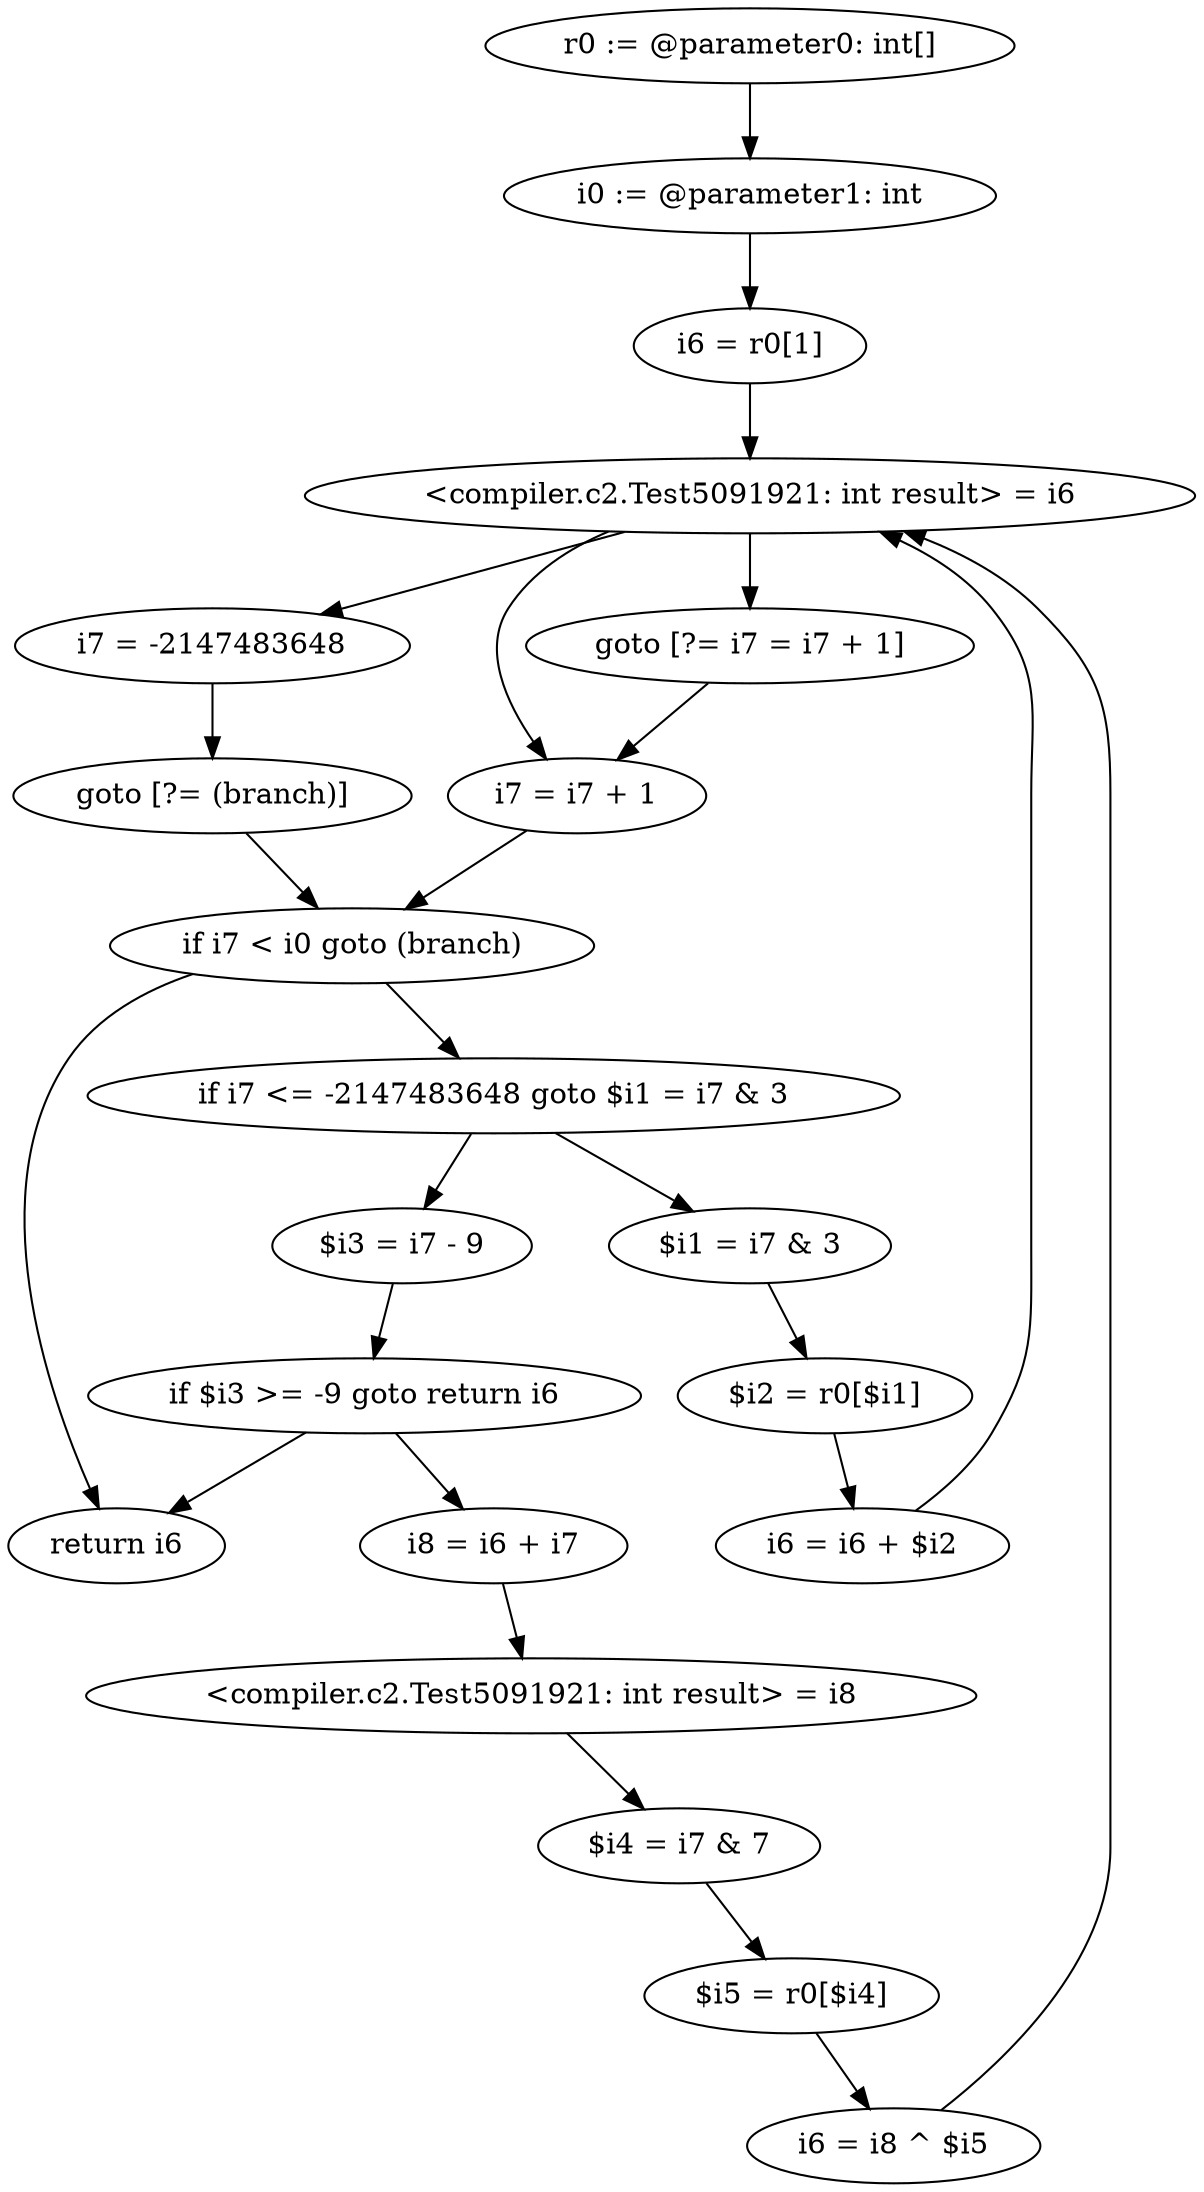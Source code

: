 digraph "unitGraph" {
    "r0 := @parameter0: int[]"
    "i0 := @parameter1: int"
    "i6 = r0[1]"
    "<compiler.c2.Test5091921: int result> = i6"
    "i7 = -2147483648"
    "goto [?= (branch)]"
    "if i7 <= -2147483648 goto $i1 = i7 & 3"
    "$i3 = i7 - 9"
    "if $i3 >= -9 goto return i6"
    "i8 = i6 + i7"
    "<compiler.c2.Test5091921: int result> = i8"
    "$i4 = i7 & 7"
    "$i5 = r0[$i4]"
    "i6 = i8 ^ $i5"
    "goto [?= i7 = i7 + 1]"
    "$i1 = i7 & 3"
    "$i2 = r0[$i1]"
    "i6 = i6 + $i2"
    "i7 = i7 + 1"
    "if i7 < i0 goto (branch)"
    "return i6"
    "r0 := @parameter0: int[]"->"i0 := @parameter1: int";
    "i0 := @parameter1: int"->"i6 = r0[1]";
    "i6 = r0[1]"->"<compiler.c2.Test5091921: int result> = i6";
    "<compiler.c2.Test5091921: int result> = i6"->"i7 = -2147483648";
    "i7 = -2147483648"->"goto [?= (branch)]";
    "goto [?= (branch)]"->"if i7 < i0 goto (branch)";
    "if i7 <= -2147483648 goto $i1 = i7 & 3"->"$i3 = i7 - 9";
    "if i7 <= -2147483648 goto $i1 = i7 & 3"->"$i1 = i7 & 3";
    "$i3 = i7 - 9"->"if $i3 >= -9 goto return i6";
    "if $i3 >= -9 goto return i6"->"i8 = i6 + i7";
    "if $i3 >= -9 goto return i6"->"return i6";
    "i8 = i6 + i7"->"<compiler.c2.Test5091921: int result> = i8";
    "<compiler.c2.Test5091921: int result> = i8"->"$i4 = i7 & 7";
    "$i4 = i7 & 7"->"$i5 = r0[$i4]";
    "$i5 = r0[$i4]"->"i6 = i8 ^ $i5";
    "i6 = i8 ^ $i5"->"<compiler.c2.Test5091921: int result> = i6";
    "<compiler.c2.Test5091921: int result> = i6"->"goto [?= i7 = i7 + 1]";
    "goto [?= i7 = i7 + 1]"->"i7 = i7 + 1";
    "$i1 = i7 & 3"->"$i2 = r0[$i1]";
    "$i2 = r0[$i1]"->"i6 = i6 + $i2";
    "i6 = i6 + $i2"->"<compiler.c2.Test5091921: int result> = i6";
    "<compiler.c2.Test5091921: int result> = i6"->"i7 = i7 + 1";
    "i7 = i7 + 1"->"if i7 < i0 goto (branch)";
    "if i7 < i0 goto (branch)"->"return i6";
    "if i7 < i0 goto (branch)"->"if i7 <= -2147483648 goto $i1 = i7 & 3";
}
